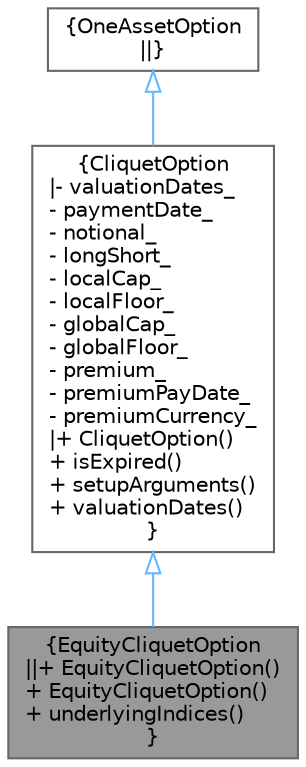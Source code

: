digraph "EquityCliquetOption"
{
 // INTERACTIVE_SVG=YES
 // LATEX_PDF_SIZE
  bgcolor="transparent";
  edge [fontname=Helvetica,fontsize=10,labelfontname=Helvetica,labelfontsize=10];
  node [fontname=Helvetica,fontsize=10,shape=box,height=0.2,width=0.4];
  Node1 [label="{EquityCliquetOption\n||+ EquityCliquetOption()\l+ EquityCliquetOption()\l+ underlyingIndices()\l}",height=0.2,width=0.4,color="gray40", fillcolor="grey60", style="filled", fontcolor="black",tooltip=" "];
  Node2 -> Node1 [dir="back",color="steelblue1",style="solid",arrowtail="onormal"];
  Node2 [label="{CliquetOption\n|- valuationDates_\l- paymentDate_\l- notional_\l- longShort_\l- localCap_\l- localFloor_\l- globalCap_\l- globalFloor_\l- premium_\l- premiumPayDate_\l- premiumCurrency_\l|+ CliquetOption()\l+ isExpired()\l+ setupArguments()\l+ valuationDates()\l}",height=0.2,width=0.4,color="gray40", fillcolor="white", style="filled",URL="C:/dev/ORE/documentation/QuantExt/doc/quantext.tag$class_quant_ext_1_1_cliquet_option.html",tooltip=" "];
  Node3 -> Node2 [dir="back",color="steelblue1",style="solid",arrowtail="onormal"];
  Node3 [label="{OneAssetOption\n||}",height=0.2,width=0.4,color="gray40", fillcolor="white", style="filled",URL="C:/dev/ORE/documentation/QuantExt/doc/quantext.tag$class_one_asset_option.html",tooltip=" "];
}
